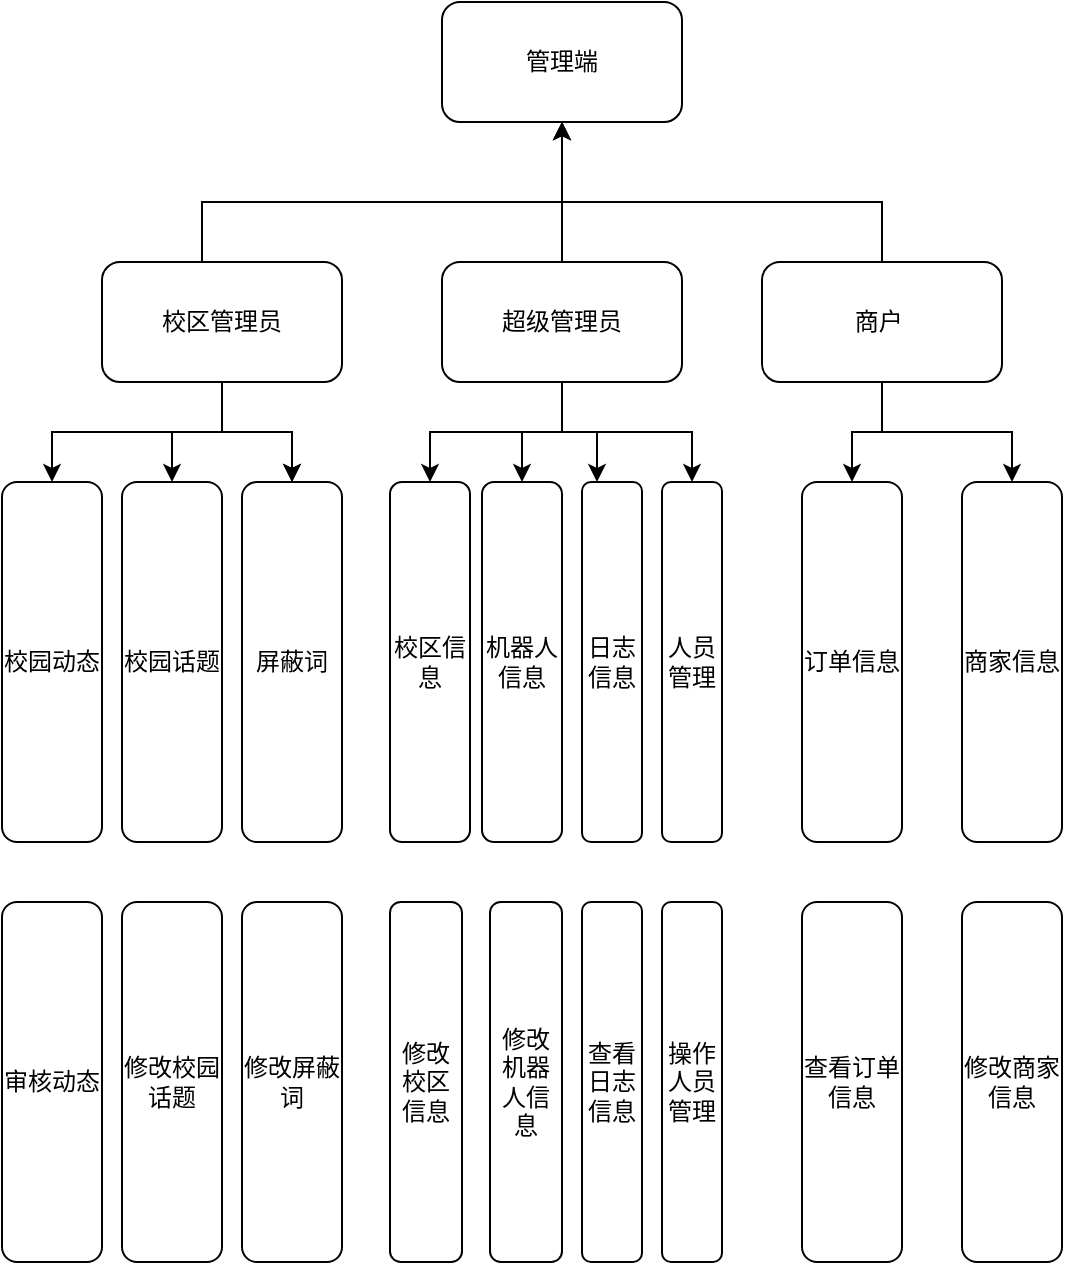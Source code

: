 <mxfile version="14.6.11" type="github" pages="2">
  <diagram id="prtHgNgQTEPvFCAcTncT" name="Page-1">
    <mxGraphModel dx="1220" dy="645" grid="1" gridSize="10" guides="1" tooltips="1" connect="1" arrows="1" fold="1" page="1" pageScale="1" pageWidth="827" pageHeight="1169" math="0" shadow="0">
      <root>
        <mxCell id="0" />
        <mxCell id="1" parent="0" />
        <mxCell id="fXYUxJYB6lVr97315Qnc-3" value="管理端" style="rounded=1;whiteSpace=wrap;html=1;" parent="1" vertex="1">
          <mxGeometry x="390" y="90" width="120" height="60" as="geometry" />
        </mxCell>
        <mxCell id="iNFX2JiSJiYVH2UMlEb5-2" style="edgeStyle=orthogonalEdgeStyle;rounded=0;orthogonalLoop=1;jettySize=auto;html=1;" edge="1" parent="1" target="fXYUxJYB6lVr97315Qnc-3">
          <mxGeometry relative="1" as="geometry">
            <mxPoint x="270" y="220" as="sourcePoint" />
            <Array as="points">
              <mxPoint x="270" y="190" />
              <mxPoint x="450" y="190" />
            </Array>
          </mxGeometry>
        </mxCell>
        <mxCell id="iNFX2JiSJiYVH2UMlEb5-4" style="edgeStyle=orthogonalEdgeStyle;rounded=0;orthogonalLoop=1;jettySize=auto;html=1;entryX=0.5;entryY=1;entryDx=0;entryDy=0;" edge="1" parent="1" source="iNFX2JiSJiYVH2UMlEb5-3" target="fXYUxJYB6lVr97315Qnc-3">
          <mxGeometry relative="1" as="geometry" />
        </mxCell>
        <mxCell id="t5sSbDTQjYIQpJjOh26B-1" value="" style="edgeStyle=orthogonalEdgeStyle;rounded=0;orthogonalLoop=1;jettySize=auto;html=1;entryX=0.25;entryY=0;entryDx=0;entryDy=0;" edge="1" parent="1" source="iNFX2JiSJiYVH2UMlEb5-3" target="iNFX2JiSJiYVH2UMlEb5-16">
          <mxGeometry relative="1" as="geometry" />
        </mxCell>
        <mxCell id="t5sSbDTQjYIQpJjOh26B-3" value="" style="edgeStyle=orthogonalEdgeStyle;rounded=0;orthogonalLoop=1;jettySize=auto;html=1;entryX=0.5;entryY=0;entryDx=0;entryDy=0;" edge="1" parent="1" source="iNFX2JiSJiYVH2UMlEb5-3" target="iNFX2JiSJiYVH2UMlEb5-13">
          <mxGeometry relative="1" as="geometry" />
        </mxCell>
        <mxCell id="t5sSbDTQjYIQpJjOh26B-4" value="" style="edgeStyle=orthogonalEdgeStyle;rounded=0;orthogonalLoop=1;jettySize=auto;html=1;" edge="1" parent="1" source="iNFX2JiSJiYVH2UMlEb5-3" target="iNFX2JiSJiYVH2UMlEb5-14">
          <mxGeometry relative="1" as="geometry" />
        </mxCell>
        <mxCell id="t5sSbDTQjYIQpJjOh26B-17" style="edgeStyle=orthogonalEdgeStyle;rounded=0;orthogonalLoop=1;jettySize=auto;html=1;entryX=0.5;entryY=0;entryDx=0;entryDy=0;" edge="1" parent="1" source="iNFX2JiSJiYVH2UMlEb5-3" target="t5sSbDTQjYIQpJjOh26B-15">
          <mxGeometry relative="1" as="geometry" />
        </mxCell>
        <mxCell id="iNFX2JiSJiYVH2UMlEb5-3" value="超级管理员" style="rounded=1;whiteSpace=wrap;html=1;" vertex="1" parent="1">
          <mxGeometry x="390" y="220" width="120" height="60" as="geometry" />
        </mxCell>
        <mxCell id="iNFX2JiSJiYVH2UMlEb5-6" style="edgeStyle=orthogonalEdgeStyle;rounded=0;orthogonalLoop=1;jettySize=auto;html=1;entryX=0.5;entryY=1;entryDx=0;entryDy=0;" edge="1" parent="1" source="iNFX2JiSJiYVH2UMlEb5-5" target="fXYUxJYB6lVr97315Qnc-3">
          <mxGeometry relative="1" as="geometry">
            <Array as="points">
              <mxPoint x="610" y="190" />
              <mxPoint x="450" y="190" />
            </Array>
          </mxGeometry>
        </mxCell>
        <mxCell id="t5sSbDTQjYIQpJjOh26B-5" value="" style="edgeStyle=orthogonalEdgeStyle;rounded=0;orthogonalLoop=1;jettySize=auto;html=1;" edge="1" parent="1" source="iNFX2JiSJiYVH2UMlEb5-5" target="iNFX2JiSJiYVH2UMlEb5-18">
          <mxGeometry relative="1" as="geometry" />
        </mxCell>
        <mxCell id="t5sSbDTQjYIQpJjOh26B-6" value="" style="edgeStyle=orthogonalEdgeStyle;rounded=0;orthogonalLoop=1;jettySize=auto;html=1;entryX=0.5;entryY=0;entryDx=0;entryDy=0;" edge="1" parent="1" source="iNFX2JiSJiYVH2UMlEb5-5" target="iNFX2JiSJiYVH2UMlEb5-17">
          <mxGeometry relative="1" as="geometry" />
        </mxCell>
        <mxCell id="iNFX2JiSJiYVH2UMlEb5-5" value="商户&amp;nbsp;" style="rounded=1;whiteSpace=wrap;html=1;" vertex="1" parent="1">
          <mxGeometry x="550" y="220" width="120" height="60" as="geometry" />
        </mxCell>
        <mxCell id="iNFX2JiSJiYVH2UMlEb5-23" value="" style="edgeStyle=orthogonalEdgeStyle;rounded=0;orthogonalLoop=1;jettySize=auto;html=1;" edge="1" parent="1" source="iNFX2JiSJiYVH2UMlEb5-7" target="iNFX2JiSJiYVH2UMlEb5-12">
          <mxGeometry relative="1" as="geometry" />
        </mxCell>
        <mxCell id="iNFX2JiSJiYVH2UMlEb5-24" value="" style="edgeStyle=orthogonalEdgeStyle;rounded=0;orthogonalLoop=1;jettySize=auto;html=1;entryX=0.5;entryY=0;entryDx=0;entryDy=0;" edge="1" parent="1" source="iNFX2JiSJiYVH2UMlEb5-7" target="iNFX2JiSJiYVH2UMlEb5-11">
          <mxGeometry relative="1" as="geometry" />
        </mxCell>
        <mxCell id="iNFX2JiSJiYVH2UMlEb5-25" value="" style="edgeStyle=orthogonalEdgeStyle;rounded=0;orthogonalLoop=1;jettySize=auto;html=1;" edge="1" parent="1" source="iNFX2JiSJiYVH2UMlEb5-7" target="iNFX2JiSJiYVH2UMlEb5-12">
          <mxGeometry relative="1" as="geometry" />
        </mxCell>
        <mxCell id="iNFX2JiSJiYVH2UMlEb5-27" style="edgeStyle=orthogonalEdgeStyle;rounded=0;orthogonalLoop=1;jettySize=auto;html=1;" edge="1" parent="1" source="iNFX2JiSJiYVH2UMlEb5-7" target="iNFX2JiSJiYVH2UMlEb5-10">
          <mxGeometry relative="1" as="geometry" />
        </mxCell>
        <mxCell id="iNFX2JiSJiYVH2UMlEb5-7" value="校区管理员" style="rounded=1;whiteSpace=wrap;html=1;" vertex="1" parent="1">
          <mxGeometry x="220" y="220" width="120" height="60" as="geometry" />
        </mxCell>
        <mxCell id="iNFX2JiSJiYVH2UMlEb5-10" value="校园动态" style="rounded=1;whiteSpace=wrap;html=1;" vertex="1" parent="1">
          <mxGeometry x="170" y="330" width="50" height="180" as="geometry" />
        </mxCell>
        <mxCell id="iNFX2JiSJiYVH2UMlEb5-11" value="校园话题" style="rounded=1;whiteSpace=wrap;html=1;" vertex="1" parent="1">
          <mxGeometry x="230" y="330" width="50" height="180" as="geometry" />
        </mxCell>
        <mxCell id="iNFX2JiSJiYVH2UMlEb5-12" value="屏蔽词" style="rounded=1;whiteSpace=wrap;html=1;" vertex="1" parent="1">
          <mxGeometry x="290" y="330" width="50" height="180" as="geometry" />
        </mxCell>
        <mxCell id="iNFX2JiSJiYVH2UMlEb5-13" value="校区信息" style="rounded=1;whiteSpace=wrap;html=1;" vertex="1" parent="1">
          <mxGeometry x="364" y="330" width="40" height="180" as="geometry" />
        </mxCell>
        <mxCell id="iNFX2JiSJiYVH2UMlEb5-14" value="机器人信息" style="rounded=1;whiteSpace=wrap;html=1;" vertex="1" parent="1">
          <mxGeometry x="410" y="330" width="40" height="180" as="geometry" />
        </mxCell>
        <mxCell id="iNFX2JiSJiYVH2UMlEb5-16" value="日志信息" style="rounded=1;whiteSpace=wrap;html=1;" vertex="1" parent="1">
          <mxGeometry x="460" y="330" width="30" height="180" as="geometry" />
        </mxCell>
        <mxCell id="iNFX2JiSJiYVH2UMlEb5-17" value="订单信息" style="rounded=1;whiteSpace=wrap;html=1;" vertex="1" parent="1">
          <mxGeometry x="570" y="330" width="50" height="180" as="geometry" />
        </mxCell>
        <mxCell id="iNFX2JiSJiYVH2UMlEb5-18" value="商家信息" style="rounded=1;whiteSpace=wrap;html=1;" vertex="1" parent="1">
          <mxGeometry x="650" y="330" width="50" height="180" as="geometry" />
        </mxCell>
        <mxCell id="t5sSbDTQjYIQpJjOh26B-7" value="审核动态" style="rounded=1;whiteSpace=wrap;html=1;" vertex="1" parent="1">
          <mxGeometry x="170" y="540" width="50" height="180" as="geometry" />
        </mxCell>
        <mxCell id="t5sSbDTQjYIQpJjOh26B-8" value="修改校园话题" style="rounded=1;whiteSpace=wrap;html=1;" vertex="1" parent="1">
          <mxGeometry x="230" y="540" width="50" height="180" as="geometry" />
        </mxCell>
        <mxCell id="t5sSbDTQjYIQpJjOh26B-9" value="修改屏蔽词" style="rounded=1;whiteSpace=wrap;html=1;" vertex="1" parent="1">
          <mxGeometry x="290" y="540" width="50" height="180" as="geometry" />
        </mxCell>
        <mxCell id="t5sSbDTQjYIQpJjOh26B-10" value="修改校区信息" style="rounded=1;whiteSpace=wrap;html=1;" vertex="1" parent="1">
          <mxGeometry x="364" y="540" width="36" height="180" as="geometry" />
        </mxCell>
        <mxCell id="t5sSbDTQjYIQpJjOh26B-11" value="修改机器人信息" style="rounded=1;whiteSpace=wrap;html=1;" vertex="1" parent="1">
          <mxGeometry x="414" y="540" width="36" height="180" as="geometry" />
        </mxCell>
        <mxCell id="t5sSbDTQjYIQpJjOh26B-12" value="查看日志信息" style="rounded=1;whiteSpace=wrap;html=1;" vertex="1" parent="1">
          <mxGeometry x="460" y="540" width="30" height="180" as="geometry" />
        </mxCell>
        <mxCell id="t5sSbDTQjYIQpJjOh26B-13" value="查看订单信息" style="rounded=1;whiteSpace=wrap;html=1;" vertex="1" parent="1">
          <mxGeometry x="570" y="540" width="50" height="180" as="geometry" />
        </mxCell>
        <mxCell id="t5sSbDTQjYIQpJjOh26B-14" value="修改商家信息" style="rounded=1;whiteSpace=wrap;html=1;" vertex="1" parent="1">
          <mxGeometry x="650" y="540" width="50" height="180" as="geometry" />
        </mxCell>
        <mxCell id="t5sSbDTQjYIQpJjOh26B-15" value="人员管理" style="rounded=1;whiteSpace=wrap;html=1;" vertex="1" parent="1">
          <mxGeometry x="500" y="330" width="30" height="180" as="geometry" />
        </mxCell>
        <mxCell id="t5sSbDTQjYIQpJjOh26B-18" value="操作人员管理" style="rounded=1;whiteSpace=wrap;html=1;" vertex="1" parent="1">
          <mxGeometry x="500" y="540" width="30" height="180" as="geometry" />
        </mxCell>
      </root>
    </mxGraphModel>
  </diagram>
  <diagram id="Udy7OvLvNamAekwSlYOv" name="第 2 页">
    <mxGraphModel dx="1037" dy="548" grid="1" gridSize="10" guides="1" tooltips="1" connect="1" arrows="1" fold="1" page="1" pageScale="1" pageWidth="827" pageHeight="1169" math="0" shadow="0">
      <root>
        <mxCell id="gwLnaP9lzHfi3qdF1Xc9-0" />
        <mxCell id="gwLnaP9lzHfi3qdF1Xc9-1" parent="gwLnaP9lzHfi3qdF1Xc9-0" />
      </root>
    </mxGraphModel>
  </diagram>
</mxfile>
